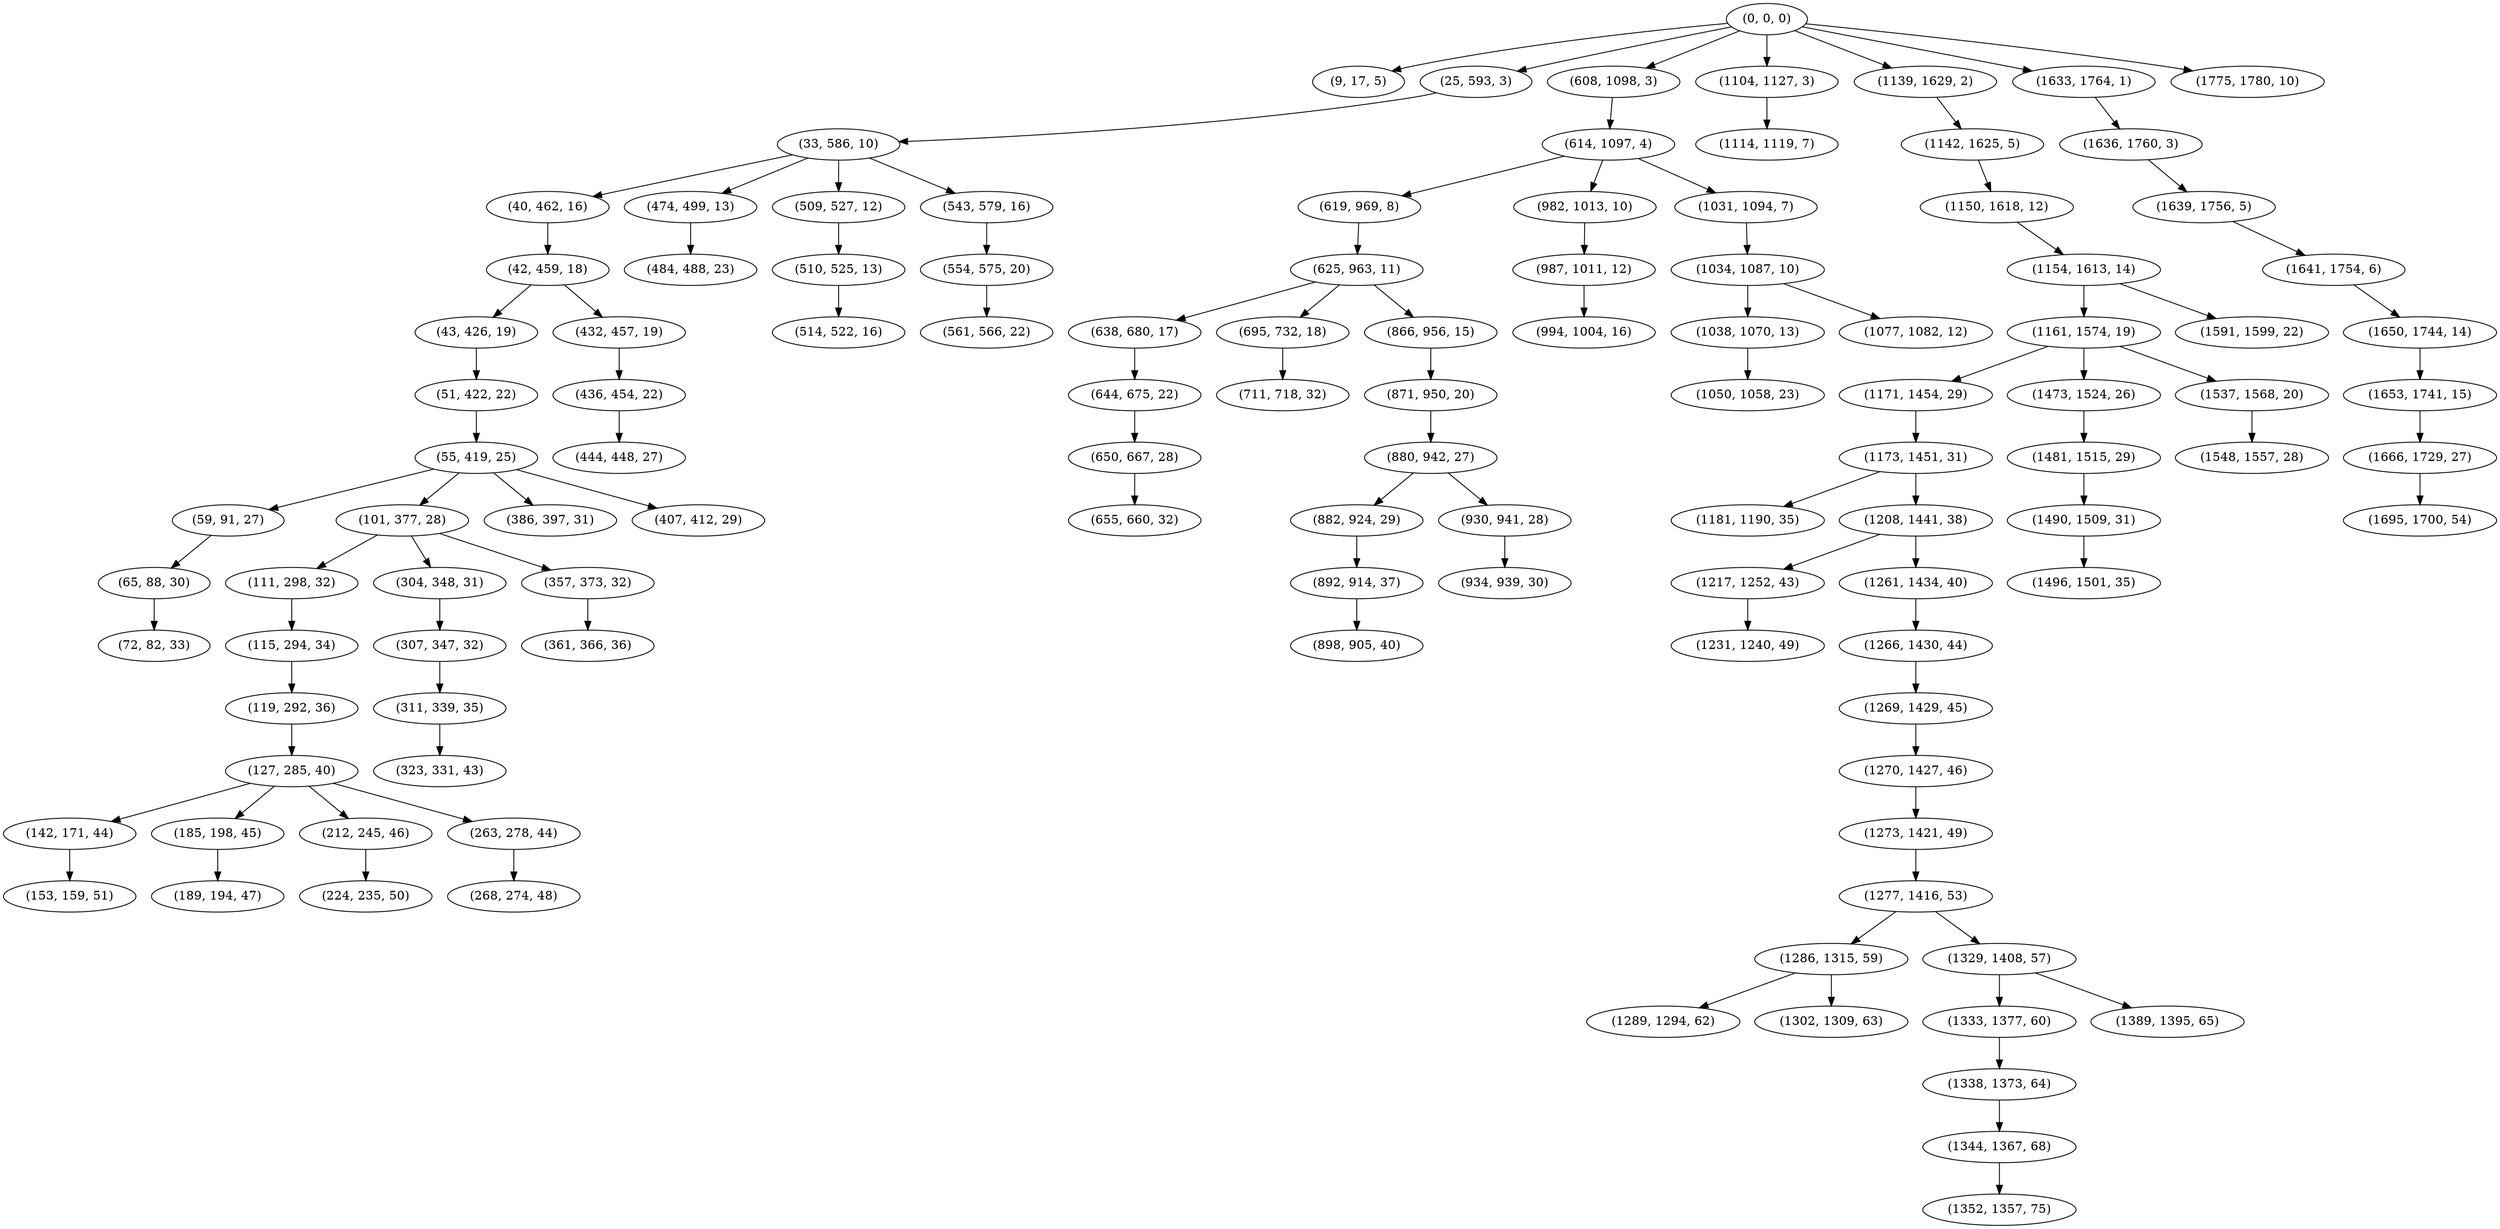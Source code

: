 digraph tree {
    "(0, 0, 0)";
    "(9, 17, 5)";
    "(25, 593, 3)";
    "(33, 586, 10)";
    "(40, 462, 16)";
    "(42, 459, 18)";
    "(43, 426, 19)";
    "(51, 422, 22)";
    "(55, 419, 25)";
    "(59, 91, 27)";
    "(65, 88, 30)";
    "(72, 82, 33)";
    "(101, 377, 28)";
    "(111, 298, 32)";
    "(115, 294, 34)";
    "(119, 292, 36)";
    "(127, 285, 40)";
    "(142, 171, 44)";
    "(153, 159, 51)";
    "(185, 198, 45)";
    "(189, 194, 47)";
    "(212, 245, 46)";
    "(224, 235, 50)";
    "(263, 278, 44)";
    "(268, 274, 48)";
    "(304, 348, 31)";
    "(307, 347, 32)";
    "(311, 339, 35)";
    "(323, 331, 43)";
    "(357, 373, 32)";
    "(361, 366, 36)";
    "(386, 397, 31)";
    "(407, 412, 29)";
    "(432, 457, 19)";
    "(436, 454, 22)";
    "(444, 448, 27)";
    "(474, 499, 13)";
    "(484, 488, 23)";
    "(509, 527, 12)";
    "(510, 525, 13)";
    "(514, 522, 16)";
    "(543, 579, 16)";
    "(554, 575, 20)";
    "(561, 566, 22)";
    "(608, 1098, 3)";
    "(614, 1097, 4)";
    "(619, 969, 8)";
    "(625, 963, 11)";
    "(638, 680, 17)";
    "(644, 675, 22)";
    "(650, 667, 28)";
    "(655, 660, 32)";
    "(695, 732, 18)";
    "(711, 718, 32)";
    "(866, 956, 15)";
    "(871, 950, 20)";
    "(880, 942, 27)";
    "(882, 924, 29)";
    "(892, 914, 37)";
    "(898, 905, 40)";
    "(930, 941, 28)";
    "(934, 939, 30)";
    "(982, 1013, 10)";
    "(987, 1011, 12)";
    "(994, 1004, 16)";
    "(1031, 1094, 7)";
    "(1034, 1087, 10)";
    "(1038, 1070, 13)";
    "(1050, 1058, 23)";
    "(1077, 1082, 12)";
    "(1104, 1127, 3)";
    "(1114, 1119, 7)";
    "(1139, 1629, 2)";
    "(1142, 1625, 5)";
    "(1150, 1618, 12)";
    "(1154, 1613, 14)";
    "(1161, 1574, 19)";
    "(1171, 1454, 29)";
    "(1173, 1451, 31)";
    "(1181, 1190, 35)";
    "(1208, 1441, 38)";
    "(1217, 1252, 43)";
    "(1231, 1240, 49)";
    "(1261, 1434, 40)";
    "(1266, 1430, 44)";
    "(1269, 1429, 45)";
    "(1270, 1427, 46)";
    "(1273, 1421, 49)";
    "(1277, 1416, 53)";
    "(1286, 1315, 59)";
    "(1289, 1294, 62)";
    "(1302, 1309, 63)";
    "(1329, 1408, 57)";
    "(1333, 1377, 60)";
    "(1338, 1373, 64)";
    "(1344, 1367, 68)";
    "(1352, 1357, 75)";
    "(1389, 1395, 65)";
    "(1473, 1524, 26)";
    "(1481, 1515, 29)";
    "(1490, 1509, 31)";
    "(1496, 1501, 35)";
    "(1537, 1568, 20)";
    "(1548, 1557, 28)";
    "(1591, 1599, 22)";
    "(1633, 1764, 1)";
    "(1636, 1760, 3)";
    "(1639, 1756, 5)";
    "(1641, 1754, 6)";
    "(1650, 1744, 14)";
    "(1653, 1741, 15)";
    "(1666, 1729, 27)";
    "(1695, 1700, 54)";
    "(1775, 1780, 10)";
    "(0, 0, 0)" -> "(9, 17, 5)";
    "(0, 0, 0)" -> "(25, 593, 3)";
    "(0, 0, 0)" -> "(608, 1098, 3)";
    "(0, 0, 0)" -> "(1104, 1127, 3)";
    "(0, 0, 0)" -> "(1139, 1629, 2)";
    "(0, 0, 0)" -> "(1633, 1764, 1)";
    "(0, 0, 0)" -> "(1775, 1780, 10)";
    "(25, 593, 3)" -> "(33, 586, 10)";
    "(33, 586, 10)" -> "(40, 462, 16)";
    "(33, 586, 10)" -> "(474, 499, 13)";
    "(33, 586, 10)" -> "(509, 527, 12)";
    "(33, 586, 10)" -> "(543, 579, 16)";
    "(40, 462, 16)" -> "(42, 459, 18)";
    "(42, 459, 18)" -> "(43, 426, 19)";
    "(42, 459, 18)" -> "(432, 457, 19)";
    "(43, 426, 19)" -> "(51, 422, 22)";
    "(51, 422, 22)" -> "(55, 419, 25)";
    "(55, 419, 25)" -> "(59, 91, 27)";
    "(55, 419, 25)" -> "(101, 377, 28)";
    "(55, 419, 25)" -> "(386, 397, 31)";
    "(55, 419, 25)" -> "(407, 412, 29)";
    "(59, 91, 27)" -> "(65, 88, 30)";
    "(65, 88, 30)" -> "(72, 82, 33)";
    "(101, 377, 28)" -> "(111, 298, 32)";
    "(101, 377, 28)" -> "(304, 348, 31)";
    "(101, 377, 28)" -> "(357, 373, 32)";
    "(111, 298, 32)" -> "(115, 294, 34)";
    "(115, 294, 34)" -> "(119, 292, 36)";
    "(119, 292, 36)" -> "(127, 285, 40)";
    "(127, 285, 40)" -> "(142, 171, 44)";
    "(127, 285, 40)" -> "(185, 198, 45)";
    "(127, 285, 40)" -> "(212, 245, 46)";
    "(127, 285, 40)" -> "(263, 278, 44)";
    "(142, 171, 44)" -> "(153, 159, 51)";
    "(185, 198, 45)" -> "(189, 194, 47)";
    "(212, 245, 46)" -> "(224, 235, 50)";
    "(263, 278, 44)" -> "(268, 274, 48)";
    "(304, 348, 31)" -> "(307, 347, 32)";
    "(307, 347, 32)" -> "(311, 339, 35)";
    "(311, 339, 35)" -> "(323, 331, 43)";
    "(357, 373, 32)" -> "(361, 366, 36)";
    "(432, 457, 19)" -> "(436, 454, 22)";
    "(436, 454, 22)" -> "(444, 448, 27)";
    "(474, 499, 13)" -> "(484, 488, 23)";
    "(509, 527, 12)" -> "(510, 525, 13)";
    "(510, 525, 13)" -> "(514, 522, 16)";
    "(543, 579, 16)" -> "(554, 575, 20)";
    "(554, 575, 20)" -> "(561, 566, 22)";
    "(608, 1098, 3)" -> "(614, 1097, 4)";
    "(614, 1097, 4)" -> "(619, 969, 8)";
    "(614, 1097, 4)" -> "(982, 1013, 10)";
    "(614, 1097, 4)" -> "(1031, 1094, 7)";
    "(619, 969, 8)" -> "(625, 963, 11)";
    "(625, 963, 11)" -> "(638, 680, 17)";
    "(625, 963, 11)" -> "(695, 732, 18)";
    "(625, 963, 11)" -> "(866, 956, 15)";
    "(638, 680, 17)" -> "(644, 675, 22)";
    "(644, 675, 22)" -> "(650, 667, 28)";
    "(650, 667, 28)" -> "(655, 660, 32)";
    "(695, 732, 18)" -> "(711, 718, 32)";
    "(866, 956, 15)" -> "(871, 950, 20)";
    "(871, 950, 20)" -> "(880, 942, 27)";
    "(880, 942, 27)" -> "(882, 924, 29)";
    "(880, 942, 27)" -> "(930, 941, 28)";
    "(882, 924, 29)" -> "(892, 914, 37)";
    "(892, 914, 37)" -> "(898, 905, 40)";
    "(930, 941, 28)" -> "(934, 939, 30)";
    "(982, 1013, 10)" -> "(987, 1011, 12)";
    "(987, 1011, 12)" -> "(994, 1004, 16)";
    "(1031, 1094, 7)" -> "(1034, 1087, 10)";
    "(1034, 1087, 10)" -> "(1038, 1070, 13)";
    "(1034, 1087, 10)" -> "(1077, 1082, 12)";
    "(1038, 1070, 13)" -> "(1050, 1058, 23)";
    "(1104, 1127, 3)" -> "(1114, 1119, 7)";
    "(1139, 1629, 2)" -> "(1142, 1625, 5)";
    "(1142, 1625, 5)" -> "(1150, 1618, 12)";
    "(1150, 1618, 12)" -> "(1154, 1613, 14)";
    "(1154, 1613, 14)" -> "(1161, 1574, 19)";
    "(1154, 1613, 14)" -> "(1591, 1599, 22)";
    "(1161, 1574, 19)" -> "(1171, 1454, 29)";
    "(1161, 1574, 19)" -> "(1473, 1524, 26)";
    "(1161, 1574, 19)" -> "(1537, 1568, 20)";
    "(1171, 1454, 29)" -> "(1173, 1451, 31)";
    "(1173, 1451, 31)" -> "(1181, 1190, 35)";
    "(1173, 1451, 31)" -> "(1208, 1441, 38)";
    "(1208, 1441, 38)" -> "(1217, 1252, 43)";
    "(1208, 1441, 38)" -> "(1261, 1434, 40)";
    "(1217, 1252, 43)" -> "(1231, 1240, 49)";
    "(1261, 1434, 40)" -> "(1266, 1430, 44)";
    "(1266, 1430, 44)" -> "(1269, 1429, 45)";
    "(1269, 1429, 45)" -> "(1270, 1427, 46)";
    "(1270, 1427, 46)" -> "(1273, 1421, 49)";
    "(1273, 1421, 49)" -> "(1277, 1416, 53)";
    "(1277, 1416, 53)" -> "(1286, 1315, 59)";
    "(1277, 1416, 53)" -> "(1329, 1408, 57)";
    "(1286, 1315, 59)" -> "(1289, 1294, 62)";
    "(1286, 1315, 59)" -> "(1302, 1309, 63)";
    "(1329, 1408, 57)" -> "(1333, 1377, 60)";
    "(1329, 1408, 57)" -> "(1389, 1395, 65)";
    "(1333, 1377, 60)" -> "(1338, 1373, 64)";
    "(1338, 1373, 64)" -> "(1344, 1367, 68)";
    "(1344, 1367, 68)" -> "(1352, 1357, 75)";
    "(1473, 1524, 26)" -> "(1481, 1515, 29)";
    "(1481, 1515, 29)" -> "(1490, 1509, 31)";
    "(1490, 1509, 31)" -> "(1496, 1501, 35)";
    "(1537, 1568, 20)" -> "(1548, 1557, 28)";
    "(1633, 1764, 1)" -> "(1636, 1760, 3)";
    "(1636, 1760, 3)" -> "(1639, 1756, 5)";
    "(1639, 1756, 5)" -> "(1641, 1754, 6)";
    "(1641, 1754, 6)" -> "(1650, 1744, 14)";
    "(1650, 1744, 14)" -> "(1653, 1741, 15)";
    "(1653, 1741, 15)" -> "(1666, 1729, 27)";
    "(1666, 1729, 27)" -> "(1695, 1700, 54)";
}
